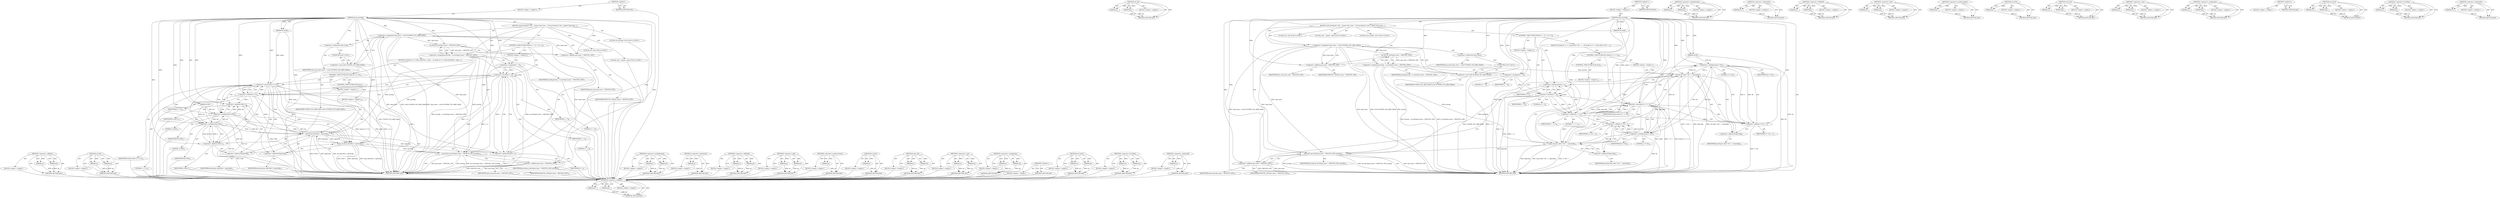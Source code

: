 digraph "&lt;operator&gt;.addressOf" {
vulnerable_107 [label=<(METHOD,&lt;operator&gt;.addition)>];
vulnerable_108 [label=<(PARAM,p1)>];
vulnerable_109 [label=<(PARAM,p2)>];
vulnerable_110 [label=<(BLOCK,&lt;empty&gt;,&lt;empty&gt;)>];
vulnerable_111 [label=<(METHOD_RETURN,ANY)>];
vulnerable_131 [label=<(METHOD,set_bit)>];
vulnerable_132 [label=<(PARAM,p1)>];
vulnerable_133 [label=<(PARAM,p2)>];
vulnerable_134 [label=<(BLOCK,&lt;empty&gt;,&lt;empty&gt;)>];
vulnerable_135 [label=<(METHOD_RETURN,ANY)>];
vulnerable_6 [label=<(METHOD,&lt;global&gt;)<SUB>1</SUB>>];
vulnerable_7 [label=<(BLOCK,&lt;empty&gt;,&lt;empty&gt;)<SUB>1</SUB>>];
vulnerable_8 [label=<(METHOD,qrio_prstcfg)<SUB>1</SUB>>];
vulnerable_9 [label=<(PARAM,u8 bit)<SUB>1</SUB>>];
vulnerable_10 [label=<(PARAM,u8 mode)<SUB>1</SUB>>];
vulnerable_11 [label=<(BLOCK,{
	u32 prstcfg;
	u8 i;
	void __iomem *qrio_base...,{
	u32 prstcfg;
	u8 i;
	void __iomem *qrio_base...)<SUB>2</SUB>>];
vulnerable_12 [label="<(LOCAL,u32 prstcfg: u32)<SUB>3</SUB>>"];
vulnerable_13 [label="<(LOCAL,u8 i: u8)<SUB>4</SUB>>"];
vulnerable_14 [label="<(LOCAL,void __iomem: void)<SUB>5</SUB>>"];
vulnerable_15 [label=<(&lt;operator&gt;.assignment,*qrio_base = (void *)CONFIG_SYS_QRIO_BASE)<SUB>5</SUB>>];
vulnerable_16 [label=<(&lt;operator&gt;.indirection,*qrio_base)<SUB>5</SUB>>];
vulnerable_17 [label=<(IDENTIFIER,qrio_base,*qrio_base = (void *)CONFIG_SYS_QRIO_BASE)<SUB>5</SUB>>];
vulnerable_18 [label=<(&lt;operator&gt;.cast,(void *)CONFIG_SYS_QRIO_BASE)<SUB>5</SUB>>];
vulnerable_19 [label=<(UNKNOWN,void *,void *)<SUB>5</SUB>>];
vulnerable_20 [label=<(IDENTIFIER,CONFIG_SYS_QRIO_BASE,(void *)CONFIG_SYS_QRIO_BASE)<SUB>5</SUB>>];
vulnerable_21 [label=<(&lt;operator&gt;.assignment,prstcfg = in_be32(qrio_base + PRSTCFG_OFF))<SUB>7</SUB>>];
vulnerable_22 [label=<(IDENTIFIER,prstcfg,prstcfg = in_be32(qrio_base + PRSTCFG_OFF))<SUB>7</SUB>>];
vulnerable_23 [label=<(in_be32,in_be32(qrio_base + PRSTCFG_OFF))<SUB>7</SUB>>];
vulnerable_24 [label=<(&lt;operator&gt;.addition,qrio_base + PRSTCFG_OFF)<SUB>7</SUB>>];
vulnerable_25 [label=<(IDENTIFIER,qrio_base,qrio_base + PRSTCFG_OFF)<SUB>7</SUB>>];
vulnerable_26 [label=<(IDENTIFIER,PRSTCFG_OFF,qrio_base + PRSTCFG_OFF)<SUB>7</SUB>>];
vulnerable_27 [label=<(CONTROL_STRUCTURE,FOR,for (i = 0;i &lt; 2;i++))<SUB>9</SUB>>];
vulnerable_28 [label=<(BLOCK,&lt;empty&gt;,&lt;empty&gt;)<SUB>9</SUB>>];
vulnerable_29 [label=<(&lt;operator&gt;.assignment,i = 0)<SUB>9</SUB>>];
vulnerable_30 [label=<(IDENTIFIER,i,i = 0)<SUB>9</SUB>>];
vulnerable_31 [label=<(LITERAL,0,i = 0)<SUB>9</SUB>>];
vulnerable_32 [label=<(&lt;operator&gt;.lessThan,i &lt; 2)<SUB>9</SUB>>];
vulnerable_33 [label=<(IDENTIFIER,i,i &lt; 2)<SUB>9</SUB>>];
vulnerable_34 [label=<(LITERAL,2,i &lt; 2)<SUB>9</SUB>>];
vulnerable_35 [label=<(&lt;operator&gt;.postIncrement,i++)<SUB>9</SUB>>];
vulnerable_36 [label=<(IDENTIFIER,i,i++)<SUB>9</SUB>>];
vulnerable_37 [label=<(BLOCK,{
		if (mode &amp; (1&lt;&lt;i))
			set_bit(2*bit+i, &amp;prs...,{
		if (mode &amp; (1&lt;&lt;i))
			set_bit(2*bit+i, &amp;prs...)<SUB>9</SUB>>];
vulnerable_38 [label=<(CONTROL_STRUCTURE,IF,if (mode &amp; (1&lt;&lt;i)))<SUB>10</SUB>>];
vulnerable_39 [label=<(&lt;operator&gt;.and,mode &amp; (1&lt;&lt;i))<SUB>10</SUB>>];
vulnerable_40 [label=<(IDENTIFIER,mode,mode &amp; (1&lt;&lt;i))<SUB>10</SUB>>];
vulnerable_41 [label=<(&lt;operator&gt;.shiftLeft,1&lt;&lt;i)<SUB>10</SUB>>];
vulnerable_42 [label=<(LITERAL,1,1&lt;&lt;i)<SUB>10</SUB>>];
vulnerable_43 [label=<(IDENTIFIER,i,1&lt;&lt;i)<SUB>10</SUB>>];
vulnerable_44 [label=<(BLOCK,&lt;empty&gt;,&lt;empty&gt;)<SUB>11</SUB>>];
vulnerable_45 [label=<(set_bit,set_bit(2*bit+i, &amp;prstcfg))<SUB>11</SUB>>];
vulnerable_46 [label=<(&lt;operator&gt;.addition,2*bit+i)<SUB>11</SUB>>];
vulnerable_47 [label=<(&lt;operator&gt;.multiplication,2*bit)<SUB>11</SUB>>];
vulnerable_48 [label=<(LITERAL,2,2*bit)<SUB>11</SUB>>];
vulnerable_49 [label=<(IDENTIFIER,bit,2*bit)<SUB>11</SUB>>];
vulnerable_50 [label=<(IDENTIFIER,i,2*bit+i)<SUB>11</SUB>>];
vulnerable_51 [label=<(&lt;operator&gt;.addressOf,&amp;prstcfg)<SUB>11</SUB>>];
vulnerable_52 [label=<(IDENTIFIER,prstcfg,set_bit(2*bit+i, &amp;prstcfg))<SUB>11</SUB>>];
vulnerable_53 [label=<(CONTROL_STRUCTURE,ELSE,else)<SUB>13</SUB>>];
vulnerable_54 [label=<(BLOCK,&lt;empty&gt;,&lt;empty&gt;)<SUB>13</SUB>>];
vulnerable_55 [label=<(clear_bit,clear_bit(2*bit+i, &amp;prstcfg))<SUB>13</SUB>>];
vulnerable_56 [label=<(&lt;operator&gt;.addition,2*bit+i)<SUB>13</SUB>>];
vulnerable_57 [label=<(&lt;operator&gt;.multiplication,2*bit)<SUB>13</SUB>>];
vulnerable_58 [label=<(LITERAL,2,2*bit)<SUB>13</SUB>>];
vulnerable_59 [label=<(IDENTIFIER,bit,2*bit)<SUB>13</SUB>>];
vulnerable_60 [label=<(IDENTIFIER,i,2*bit+i)<SUB>13</SUB>>];
vulnerable_61 [label=<(&lt;operator&gt;.addressOf,&amp;prstcfg)<SUB>13</SUB>>];
vulnerable_62 [label=<(IDENTIFIER,prstcfg,clear_bit(2*bit+i, &amp;prstcfg))<SUB>13</SUB>>];
vulnerable_63 [label=<(out_be32,out_be32(qrio_base + PRSTCFG_OFF, prstcfg))<SUB>16</SUB>>];
vulnerable_64 [label=<(&lt;operator&gt;.addition,qrio_base + PRSTCFG_OFF)<SUB>16</SUB>>];
vulnerable_65 [label=<(IDENTIFIER,qrio_base,qrio_base + PRSTCFG_OFF)<SUB>16</SUB>>];
vulnerable_66 [label=<(IDENTIFIER,PRSTCFG_OFF,qrio_base + PRSTCFG_OFF)<SUB>16</SUB>>];
vulnerable_67 [label=<(IDENTIFIER,prstcfg,out_be32(qrio_base + PRSTCFG_OFF, prstcfg))<SUB>16</SUB>>];
vulnerable_68 [label=<(METHOD_RETURN,void)<SUB>1</SUB>>];
vulnerable_70 [label=<(METHOD_RETURN,ANY)<SUB>1</SUB>>];
vulnerable_136 [label=<(METHOD,&lt;operator&gt;.multiplication)>];
vulnerable_137 [label=<(PARAM,p1)>];
vulnerable_138 [label=<(PARAM,p2)>];
vulnerable_139 [label=<(BLOCK,&lt;empty&gt;,&lt;empty&gt;)>];
vulnerable_140 [label=<(METHOD_RETURN,ANY)>];
vulnerable_94 [label=<(METHOD,&lt;operator&gt;.indirection)>];
vulnerable_95 [label=<(PARAM,p1)>];
vulnerable_96 [label=<(BLOCK,&lt;empty&gt;,&lt;empty&gt;)>];
vulnerable_97 [label=<(METHOD_RETURN,ANY)>];
vulnerable_126 [label=<(METHOD,&lt;operator&gt;.shiftLeft)>];
vulnerable_127 [label=<(PARAM,p1)>];
vulnerable_128 [label=<(PARAM,p2)>];
vulnerable_129 [label=<(BLOCK,&lt;empty&gt;,&lt;empty&gt;)>];
vulnerable_130 [label=<(METHOD_RETURN,ANY)>];
vulnerable_121 [label=<(METHOD,&lt;operator&gt;.and)>];
vulnerable_122 [label=<(PARAM,p1)>];
vulnerable_123 [label=<(PARAM,p2)>];
vulnerable_124 [label=<(BLOCK,&lt;empty&gt;,&lt;empty&gt;)>];
vulnerable_125 [label=<(METHOD_RETURN,ANY)>];
vulnerable_117 [label=<(METHOD,&lt;operator&gt;.postIncrement)>];
vulnerable_118 [label=<(PARAM,p1)>];
vulnerable_119 [label=<(BLOCK,&lt;empty&gt;,&lt;empty&gt;)>];
vulnerable_120 [label=<(METHOD_RETURN,ANY)>];
vulnerable_103 [label=<(METHOD,in_be32)>];
vulnerable_104 [label=<(PARAM,p1)>];
vulnerable_105 [label=<(BLOCK,&lt;empty&gt;,&lt;empty&gt;)>];
vulnerable_106 [label=<(METHOD_RETURN,ANY)>];
vulnerable_145 [label=<(METHOD,clear_bit)>];
vulnerable_146 [label=<(PARAM,p1)>];
vulnerable_147 [label=<(PARAM,p2)>];
vulnerable_148 [label=<(BLOCK,&lt;empty&gt;,&lt;empty&gt;)>];
vulnerable_149 [label=<(METHOD_RETURN,ANY)>];
vulnerable_98 [label=<(METHOD,&lt;operator&gt;.cast)>];
vulnerable_99 [label=<(PARAM,p1)>];
vulnerable_100 [label=<(PARAM,p2)>];
vulnerable_101 [label=<(BLOCK,&lt;empty&gt;,&lt;empty&gt;)>];
vulnerable_102 [label=<(METHOD_RETURN,ANY)>];
vulnerable_89 [label=<(METHOD,&lt;operator&gt;.assignment)>];
vulnerable_90 [label=<(PARAM,p1)>];
vulnerable_91 [label=<(PARAM,p2)>];
vulnerable_92 [label=<(BLOCK,&lt;empty&gt;,&lt;empty&gt;)>];
vulnerable_93 [label=<(METHOD_RETURN,ANY)>];
vulnerable_83 [label=<(METHOD,&lt;global&gt;)<SUB>1</SUB>>];
vulnerable_84 [label=<(BLOCK,&lt;empty&gt;,&lt;empty&gt;)>];
vulnerable_85 [label=<(METHOD_RETURN,ANY)>];
vulnerable_150 [label=<(METHOD,out_be32)>];
vulnerable_151 [label=<(PARAM,p1)>];
vulnerable_152 [label=<(PARAM,p2)>];
vulnerable_153 [label=<(BLOCK,&lt;empty&gt;,&lt;empty&gt;)>];
vulnerable_154 [label=<(METHOD_RETURN,ANY)>];
vulnerable_112 [label=<(METHOD,&lt;operator&gt;.lessThan)>];
vulnerable_113 [label=<(PARAM,p1)>];
vulnerable_114 [label=<(PARAM,p2)>];
vulnerable_115 [label=<(BLOCK,&lt;empty&gt;,&lt;empty&gt;)>];
vulnerable_116 [label=<(METHOD_RETURN,ANY)>];
vulnerable_141 [label=<(METHOD,&lt;operator&gt;.addressOf)>];
vulnerable_142 [label=<(PARAM,p1)>];
vulnerable_143 [label=<(BLOCK,&lt;empty&gt;,&lt;empty&gt;)>];
vulnerable_144 [label=<(METHOD_RETURN,ANY)>];
fixed_107 [label=<(METHOD,&lt;operator&gt;.addition)>];
fixed_108 [label=<(PARAM,p1)>];
fixed_109 [label=<(PARAM,p2)>];
fixed_110 [label=<(BLOCK,&lt;empty&gt;,&lt;empty&gt;)>];
fixed_111 [label=<(METHOD_RETURN,ANY)>];
fixed_131 [label=<(METHOD,set_bit)>];
fixed_132 [label=<(PARAM,p1)>];
fixed_133 [label=<(PARAM,p2)>];
fixed_134 [label=<(BLOCK,&lt;empty&gt;,&lt;empty&gt;)>];
fixed_135 [label=<(METHOD_RETURN,ANY)>];
fixed_6 [label=<(METHOD,&lt;global&gt;)<SUB>1</SUB>>];
fixed_7 [label=<(BLOCK,&lt;empty&gt;,&lt;empty&gt;)<SUB>1</SUB>>];
fixed_8 [label=<(METHOD,qrio_prstcfg)<SUB>1</SUB>>];
fixed_9 [label=<(PARAM,u8 bit)<SUB>1</SUB>>];
fixed_10 [label=<(PARAM,u8 mode)<SUB>1</SUB>>];
fixed_11 [label=<(BLOCK,{
	u32 prstcfg;
	u8 i;
	void __iomem *qrio_base...,{
	u32 prstcfg;
	u8 i;
	void __iomem *qrio_base...)<SUB>2</SUB>>];
fixed_12 [label="<(LOCAL,u32 prstcfg: u32)<SUB>3</SUB>>"];
fixed_13 [label="<(LOCAL,u8 i: u8)<SUB>4</SUB>>"];
fixed_14 [label="<(LOCAL,void __iomem: void)<SUB>5</SUB>>"];
fixed_15 [label=<(&lt;operator&gt;.assignment,*qrio_base = (void *)CONFIG_SYS_QRIO_BASE)<SUB>5</SUB>>];
fixed_16 [label=<(&lt;operator&gt;.indirection,*qrio_base)<SUB>5</SUB>>];
fixed_17 [label=<(IDENTIFIER,qrio_base,*qrio_base = (void *)CONFIG_SYS_QRIO_BASE)<SUB>5</SUB>>];
fixed_18 [label=<(&lt;operator&gt;.cast,(void *)CONFIG_SYS_QRIO_BASE)<SUB>5</SUB>>];
fixed_19 [label=<(UNKNOWN,void *,void *)<SUB>5</SUB>>];
fixed_20 [label=<(IDENTIFIER,CONFIG_SYS_QRIO_BASE,(void *)CONFIG_SYS_QRIO_BASE)<SUB>5</SUB>>];
fixed_21 [label=<(&lt;operator&gt;.assignment,prstcfg = in_be32(qrio_base + PRSTCFG_OFF))<SUB>7</SUB>>];
fixed_22 [label=<(IDENTIFIER,prstcfg,prstcfg = in_be32(qrio_base + PRSTCFG_OFF))<SUB>7</SUB>>];
fixed_23 [label=<(in_be32,in_be32(qrio_base + PRSTCFG_OFF))<SUB>7</SUB>>];
fixed_24 [label=<(&lt;operator&gt;.addition,qrio_base + PRSTCFG_OFF)<SUB>7</SUB>>];
fixed_25 [label=<(IDENTIFIER,qrio_base,qrio_base + PRSTCFG_OFF)<SUB>7</SUB>>];
fixed_26 [label=<(IDENTIFIER,PRSTCFG_OFF,qrio_base + PRSTCFG_OFF)<SUB>7</SUB>>];
fixed_27 [label=<(CONTROL_STRUCTURE,FOR,for (i = 0;i &lt; 2;i++))<SUB>9</SUB>>];
fixed_28 [label=<(BLOCK,&lt;empty&gt;,&lt;empty&gt;)<SUB>9</SUB>>];
fixed_29 [label=<(&lt;operator&gt;.assignment,i = 0)<SUB>9</SUB>>];
fixed_30 [label=<(IDENTIFIER,i,i = 0)<SUB>9</SUB>>];
fixed_31 [label=<(LITERAL,0,i = 0)<SUB>9</SUB>>];
fixed_32 [label=<(&lt;operator&gt;.lessThan,i &lt; 2)<SUB>9</SUB>>];
fixed_33 [label=<(IDENTIFIER,i,i &lt; 2)<SUB>9</SUB>>];
fixed_34 [label=<(LITERAL,2,i &lt; 2)<SUB>9</SUB>>];
fixed_35 [label=<(&lt;operator&gt;.postIncrement,i++)<SUB>9</SUB>>];
fixed_36 [label=<(IDENTIFIER,i,i++)<SUB>9</SUB>>];
fixed_37 [label=<(BLOCK,{
		if (mode &amp; (1 &lt;&lt; i))
			set_bit(2 * bit + i...,{
		if (mode &amp; (1 &lt;&lt; i))
			set_bit(2 * bit + i...)<SUB>9</SUB>>];
fixed_38 [label=<(CONTROL_STRUCTURE,IF,if (mode &amp; (1 &lt;&lt; i)))<SUB>10</SUB>>];
fixed_39 [label=<(&lt;operator&gt;.and,mode &amp; (1 &lt;&lt; i))<SUB>10</SUB>>];
fixed_40 [label=<(IDENTIFIER,mode,mode &amp; (1 &lt;&lt; i))<SUB>10</SUB>>];
fixed_41 [label=<(&lt;operator&gt;.shiftLeft,1 &lt;&lt; i)<SUB>10</SUB>>];
fixed_42 [label=<(LITERAL,1,1 &lt;&lt; i)<SUB>10</SUB>>];
fixed_43 [label=<(IDENTIFIER,i,1 &lt;&lt; i)<SUB>10</SUB>>];
fixed_44 [label=<(BLOCK,&lt;empty&gt;,&lt;empty&gt;)<SUB>11</SUB>>];
fixed_45 [label=<(set_bit,set_bit(2 * bit + i, &amp;prstcfg))<SUB>11</SUB>>];
fixed_46 [label=<(&lt;operator&gt;.addition,2 * bit + i)<SUB>11</SUB>>];
fixed_47 [label=<(&lt;operator&gt;.multiplication,2 * bit)<SUB>11</SUB>>];
fixed_48 [label=<(LITERAL,2,2 * bit)<SUB>11</SUB>>];
fixed_49 [label=<(IDENTIFIER,bit,2 * bit)<SUB>11</SUB>>];
fixed_50 [label=<(IDENTIFIER,i,2 * bit + i)<SUB>11</SUB>>];
fixed_51 [label=<(&lt;operator&gt;.addressOf,&amp;prstcfg)<SUB>11</SUB>>];
fixed_52 [label=<(IDENTIFIER,prstcfg,set_bit(2 * bit + i, &amp;prstcfg))<SUB>11</SUB>>];
fixed_53 [label=<(CONTROL_STRUCTURE,ELSE,else)<SUB>13</SUB>>];
fixed_54 [label=<(BLOCK,&lt;empty&gt;,&lt;empty&gt;)<SUB>13</SUB>>];
fixed_55 [label=<(clear_bit,clear_bit(2 * bit + i, &amp;prstcfg))<SUB>13</SUB>>];
fixed_56 [label=<(&lt;operator&gt;.addition,2 * bit + i)<SUB>13</SUB>>];
fixed_57 [label=<(&lt;operator&gt;.multiplication,2 * bit)<SUB>13</SUB>>];
fixed_58 [label=<(LITERAL,2,2 * bit)<SUB>13</SUB>>];
fixed_59 [label=<(IDENTIFIER,bit,2 * bit)<SUB>13</SUB>>];
fixed_60 [label=<(IDENTIFIER,i,2 * bit + i)<SUB>13</SUB>>];
fixed_61 [label=<(&lt;operator&gt;.addressOf,&amp;prstcfg)<SUB>13</SUB>>];
fixed_62 [label=<(IDENTIFIER,prstcfg,clear_bit(2 * bit + i, &amp;prstcfg))<SUB>13</SUB>>];
fixed_63 [label=<(out_be32,out_be32(qrio_base + PRSTCFG_OFF, prstcfg))<SUB>16</SUB>>];
fixed_64 [label=<(&lt;operator&gt;.addition,qrio_base + PRSTCFG_OFF)<SUB>16</SUB>>];
fixed_65 [label=<(IDENTIFIER,qrio_base,qrio_base + PRSTCFG_OFF)<SUB>16</SUB>>];
fixed_66 [label=<(IDENTIFIER,PRSTCFG_OFF,qrio_base + PRSTCFG_OFF)<SUB>16</SUB>>];
fixed_67 [label=<(IDENTIFIER,prstcfg,out_be32(qrio_base + PRSTCFG_OFF, prstcfg))<SUB>16</SUB>>];
fixed_68 [label=<(METHOD_RETURN,void)<SUB>1</SUB>>];
fixed_70 [label=<(METHOD_RETURN,ANY)<SUB>1</SUB>>];
fixed_136 [label=<(METHOD,&lt;operator&gt;.multiplication)>];
fixed_137 [label=<(PARAM,p1)>];
fixed_138 [label=<(PARAM,p2)>];
fixed_139 [label=<(BLOCK,&lt;empty&gt;,&lt;empty&gt;)>];
fixed_140 [label=<(METHOD_RETURN,ANY)>];
fixed_94 [label=<(METHOD,&lt;operator&gt;.indirection)>];
fixed_95 [label=<(PARAM,p1)>];
fixed_96 [label=<(BLOCK,&lt;empty&gt;,&lt;empty&gt;)>];
fixed_97 [label=<(METHOD_RETURN,ANY)>];
fixed_126 [label=<(METHOD,&lt;operator&gt;.shiftLeft)>];
fixed_127 [label=<(PARAM,p1)>];
fixed_128 [label=<(PARAM,p2)>];
fixed_129 [label=<(BLOCK,&lt;empty&gt;,&lt;empty&gt;)>];
fixed_130 [label=<(METHOD_RETURN,ANY)>];
fixed_121 [label=<(METHOD,&lt;operator&gt;.and)>];
fixed_122 [label=<(PARAM,p1)>];
fixed_123 [label=<(PARAM,p2)>];
fixed_124 [label=<(BLOCK,&lt;empty&gt;,&lt;empty&gt;)>];
fixed_125 [label=<(METHOD_RETURN,ANY)>];
fixed_117 [label=<(METHOD,&lt;operator&gt;.postIncrement)>];
fixed_118 [label=<(PARAM,p1)>];
fixed_119 [label=<(BLOCK,&lt;empty&gt;,&lt;empty&gt;)>];
fixed_120 [label=<(METHOD_RETURN,ANY)>];
fixed_103 [label=<(METHOD,in_be32)>];
fixed_104 [label=<(PARAM,p1)>];
fixed_105 [label=<(BLOCK,&lt;empty&gt;,&lt;empty&gt;)>];
fixed_106 [label=<(METHOD_RETURN,ANY)>];
fixed_145 [label=<(METHOD,clear_bit)>];
fixed_146 [label=<(PARAM,p1)>];
fixed_147 [label=<(PARAM,p2)>];
fixed_148 [label=<(BLOCK,&lt;empty&gt;,&lt;empty&gt;)>];
fixed_149 [label=<(METHOD_RETURN,ANY)>];
fixed_98 [label=<(METHOD,&lt;operator&gt;.cast)>];
fixed_99 [label=<(PARAM,p1)>];
fixed_100 [label=<(PARAM,p2)>];
fixed_101 [label=<(BLOCK,&lt;empty&gt;,&lt;empty&gt;)>];
fixed_102 [label=<(METHOD_RETURN,ANY)>];
fixed_89 [label=<(METHOD,&lt;operator&gt;.assignment)>];
fixed_90 [label=<(PARAM,p1)>];
fixed_91 [label=<(PARAM,p2)>];
fixed_92 [label=<(BLOCK,&lt;empty&gt;,&lt;empty&gt;)>];
fixed_93 [label=<(METHOD_RETURN,ANY)>];
fixed_83 [label=<(METHOD,&lt;global&gt;)<SUB>1</SUB>>];
fixed_84 [label=<(BLOCK,&lt;empty&gt;,&lt;empty&gt;)>];
fixed_85 [label=<(METHOD_RETURN,ANY)>];
fixed_150 [label=<(METHOD,out_be32)>];
fixed_151 [label=<(PARAM,p1)>];
fixed_152 [label=<(PARAM,p2)>];
fixed_153 [label=<(BLOCK,&lt;empty&gt;,&lt;empty&gt;)>];
fixed_154 [label=<(METHOD_RETURN,ANY)>];
fixed_112 [label=<(METHOD,&lt;operator&gt;.lessThan)>];
fixed_113 [label=<(PARAM,p1)>];
fixed_114 [label=<(PARAM,p2)>];
fixed_115 [label=<(BLOCK,&lt;empty&gt;,&lt;empty&gt;)>];
fixed_116 [label=<(METHOD_RETURN,ANY)>];
fixed_141 [label=<(METHOD,&lt;operator&gt;.addressOf)>];
fixed_142 [label=<(PARAM,p1)>];
fixed_143 [label=<(BLOCK,&lt;empty&gt;,&lt;empty&gt;)>];
fixed_144 [label=<(METHOD_RETURN,ANY)>];
vulnerable_107 -> vulnerable_108  [key=0, label="AST: "];
vulnerable_107 -> vulnerable_108  [key=1, label="DDG: "];
vulnerable_107 -> vulnerable_110  [key=0, label="AST: "];
vulnerable_107 -> vulnerable_109  [key=0, label="AST: "];
vulnerable_107 -> vulnerable_109  [key=1, label="DDG: "];
vulnerable_107 -> vulnerable_111  [key=0, label="AST: "];
vulnerable_107 -> vulnerable_111  [key=1, label="CFG: "];
vulnerable_108 -> vulnerable_111  [key=0, label="DDG: p1"];
vulnerable_109 -> vulnerable_111  [key=0, label="DDG: p2"];
vulnerable_110 -> fixed_107  [key=0];
vulnerable_111 -> fixed_107  [key=0];
vulnerable_131 -> vulnerable_132  [key=0, label="AST: "];
vulnerable_131 -> vulnerable_132  [key=1, label="DDG: "];
vulnerable_131 -> vulnerable_134  [key=0, label="AST: "];
vulnerable_131 -> vulnerable_133  [key=0, label="AST: "];
vulnerable_131 -> vulnerable_133  [key=1, label="DDG: "];
vulnerable_131 -> vulnerable_135  [key=0, label="AST: "];
vulnerable_131 -> vulnerable_135  [key=1, label="CFG: "];
vulnerable_132 -> vulnerable_135  [key=0, label="DDG: p1"];
vulnerable_133 -> vulnerable_135  [key=0, label="DDG: p2"];
vulnerable_134 -> fixed_107  [key=0];
vulnerable_135 -> fixed_107  [key=0];
vulnerable_6 -> vulnerable_7  [key=0, label="AST: "];
vulnerable_6 -> vulnerable_70  [key=0, label="AST: "];
vulnerable_6 -> vulnerable_70  [key=1, label="CFG: "];
vulnerable_7 -> vulnerable_8  [key=0, label="AST: "];
vulnerable_8 -> vulnerable_9  [key=0, label="AST: "];
vulnerable_8 -> vulnerable_9  [key=1, label="DDG: "];
vulnerable_8 -> vulnerable_10  [key=0, label="AST: "];
vulnerable_8 -> vulnerable_10  [key=1, label="DDG: "];
vulnerable_8 -> vulnerable_11  [key=0, label="AST: "];
vulnerable_8 -> vulnerable_68  [key=0, label="AST: "];
vulnerable_8 -> vulnerable_16  [key=0, label="CFG: "];
vulnerable_8 -> vulnerable_15  [key=0, label="DDG: "];
vulnerable_8 -> vulnerable_63  [key=0, label="DDG: "];
vulnerable_8 -> vulnerable_18  [key=0, label="DDG: "];
vulnerable_8 -> vulnerable_23  [key=0, label="DDG: "];
vulnerable_8 -> vulnerable_29  [key=0, label="DDG: "];
vulnerable_8 -> vulnerable_32  [key=0, label="DDG: "];
vulnerable_8 -> vulnerable_35  [key=0, label="DDG: "];
vulnerable_8 -> vulnerable_64  [key=0, label="DDG: "];
vulnerable_8 -> vulnerable_24  [key=0, label="DDG: "];
vulnerable_8 -> vulnerable_39  [key=0, label="DDG: "];
vulnerable_8 -> vulnerable_41  [key=0, label="DDG: "];
vulnerable_8 -> vulnerable_45  [key=0, label="DDG: "];
vulnerable_8 -> vulnerable_46  [key=0, label="DDG: "];
vulnerable_8 -> vulnerable_55  [key=0, label="DDG: "];
vulnerable_8 -> vulnerable_47  [key=0, label="DDG: "];
vulnerable_8 -> vulnerable_56  [key=0, label="DDG: "];
vulnerable_8 -> vulnerable_57  [key=0, label="DDG: "];
vulnerable_9 -> vulnerable_68  [key=0, label="DDG: bit"];
vulnerable_9 -> vulnerable_47  [key=0, label="DDG: bit"];
vulnerable_9 -> vulnerable_57  [key=0, label="DDG: bit"];
vulnerable_10 -> vulnerable_68  [key=0, label="DDG: mode"];
vulnerable_10 -> vulnerable_39  [key=0, label="DDG: mode"];
vulnerable_11 -> vulnerable_12  [key=0, label="AST: "];
vulnerable_11 -> vulnerable_13  [key=0, label="AST: "];
vulnerable_11 -> vulnerable_14  [key=0, label="AST: "];
vulnerable_11 -> vulnerable_15  [key=0, label="AST: "];
vulnerable_11 -> vulnerable_21  [key=0, label="AST: "];
vulnerable_11 -> vulnerable_27  [key=0, label="AST: "];
vulnerable_11 -> vulnerable_63  [key=0, label="AST: "];
vulnerable_12 -> fixed_107  [key=0];
vulnerable_13 -> fixed_107  [key=0];
vulnerable_14 -> fixed_107  [key=0];
vulnerable_15 -> vulnerable_16  [key=0, label="AST: "];
vulnerable_15 -> vulnerable_18  [key=0, label="AST: "];
vulnerable_15 -> vulnerable_24  [key=0, label="CFG: "];
vulnerable_15 -> vulnerable_24  [key=1, label="DDG: *qrio_base"];
vulnerable_15 -> vulnerable_68  [key=0, label="DDG: *qrio_base"];
vulnerable_15 -> vulnerable_68  [key=1, label="DDG: (void *)CONFIG_SYS_QRIO_BASE"];
vulnerable_15 -> vulnerable_68  [key=2, label="DDG: *qrio_base = (void *)CONFIG_SYS_QRIO_BASE"];
vulnerable_15 -> vulnerable_63  [key=0, label="DDG: *qrio_base"];
vulnerable_15 -> vulnerable_23  [key=0, label="DDG: *qrio_base"];
vulnerable_15 -> vulnerable_64  [key=0, label="DDG: *qrio_base"];
vulnerable_16 -> vulnerable_17  [key=0, label="AST: "];
vulnerable_16 -> vulnerable_19  [key=0, label="CFG: "];
vulnerable_17 -> fixed_107  [key=0];
vulnerable_18 -> vulnerable_19  [key=0, label="AST: "];
vulnerable_18 -> vulnerable_20  [key=0, label="AST: "];
vulnerable_18 -> vulnerable_15  [key=0, label="CFG: "];
vulnerable_18 -> vulnerable_68  [key=0, label="DDG: CONFIG_SYS_QRIO_BASE"];
vulnerable_19 -> vulnerable_18  [key=0, label="CFG: "];
vulnerable_20 -> fixed_107  [key=0];
vulnerable_21 -> vulnerable_22  [key=0, label="AST: "];
vulnerable_21 -> vulnerable_23  [key=0, label="AST: "];
vulnerable_21 -> vulnerable_29  [key=0, label="CFG: "];
vulnerable_21 -> vulnerable_68  [key=0, label="DDG: in_be32(qrio_base + PRSTCFG_OFF)"];
vulnerable_21 -> vulnerable_68  [key=1, label="DDG: prstcfg = in_be32(qrio_base + PRSTCFG_OFF)"];
vulnerable_21 -> vulnerable_63  [key=0, label="DDG: prstcfg"];
vulnerable_21 -> vulnerable_45  [key=0, label="DDG: prstcfg"];
vulnerable_21 -> vulnerable_55  [key=0, label="DDG: prstcfg"];
vulnerable_22 -> fixed_107  [key=0];
vulnerable_23 -> vulnerable_24  [key=0, label="AST: "];
vulnerable_23 -> vulnerable_21  [key=0, label="CFG: "];
vulnerable_23 -> vulnerable_21  [key=1, label="DDG: qrio_base + PRSTCFG_OFF"];
vulnerable_24 -> vulnerable_25  [key=0, label="AST: "];
vulnerable_24 -> vulnerable_26  [key=0, label="AST: "];
vulnerable_24 -> vulnerable_23  [key=0, label="CFG: "];
vulnerable_25 -> fixed_107  [key=0];
vulnerable_26 -> fixed_107  [key=0];
vulnerable_27 -> vulnerable_28  [key=0, label="AST: "];
vulnerable_27 -> vulnerable_32  [key=0, label="AST: "];
vulnerable_27 -> vulnerable_35  [key=0, label="AST: "];
vulnerable_27 -> vulnerable_37  [key=0, label="AST: "];
vulnerable_28 -> vulnerable_29  [key=0, label="AST: "];
vulnerable_29 -> vulnerable_30  [key=0, label="AST: "];
vulnerable_29 -> vulnerable_31  [key=0, label="AST: "];
vulnerable_29 -> vulnerable_32  [key=0, label="CFG: "];
vulnerable_29 -> vulnerable_32  [key=1, label="DDG: i"];
vulnerable_29 -> vulnerable_68  [key=0, label="DDG: i = 0"];
vulnerable_30 -> fixed_107  [key=0];
vulnerable_31 -> fixed_107  [key=0];
vulnerable_32 -> vulnerable_33  [key=0, label="AST: "];
vulnerable_32 -> vulnerable_34  [key=0, label="AST: "];
vulnerable_32 -> vulnerable_41  [key=0, label="CFG: "];
vulnerable_32 -> vulnerable_41  [key=1, label="DDG: i"];
vulnerable_32 -> vulnerable_41  [key=2, label="CDG: "];
vulnerable_32 -> vulnerable_64  [key=0, label="CFG: "];
vulnerable_32 -> vulnerable_68  [key=0, label="DDG: i"];
vulnerable_32 -> vulnerable_68  [key=1, label="DDG: i &lt; 2"];
vulnerable_32 -> vulnerable_32  [key=0, label="CDG: "];
vulnerable_32 -> vulnerable_35  [key=0, label="CDG: "];
vulnerable_32 -> vulnerable_39  [key=0, label="CDG: "];
vulnerable_33 -> fixed_107  [key=0];
vulnerable_34 -> fixed_107  [key=0];
vulnerable_35 -> vulnerable_36  [key=0, label="AST: "];
vulnerable_35 -> vulnerable_32  [key=0, label="CFG: "];
vulnerable_35 -> vulnerable_32  [key=1, label="DDG: i"];
vulnerable_35 -> vulnerable_68  [key=0, label="DDG: i++"];
vulnerable_36 -> fixed_107  [key=0];
vulnerable_37 -> vulnerable_38  [key=0, label="AST: "];
vulnerable_38 -> vulnerable_39  [key=0, label="AST: "];
vulnerable_38 -> vulnerable_44  [key=0, label="AST: "];
vulnerable_38 -> vulnerable_53  [key=0, label="AST: "];
vulnerable_39 -> vulnerable_40  [key=0, label="AST: "];
vulnerable_39 -> vulnerable_41  [key=0, label="AST: "];
vulnerable_39 -> vulnerable_47  [key=0, label="CFG: "];
vulnerable_39 -> vulnerable_47  [key=1, label="CDG: "];
vulnerable_39 -> vulnerable_57  [key=0, label="CFG: "];
vulnerable_39 -> vulnerable_57  [key=1, label="CDG: "];
vulnerable_39 -> vulnerable_68  [key=0, label="DDG: mode"];
vulnerable_39 -> vulnerable_68  [key=1, label="DDG: 1&lt;&lt;i"];
vulnerable_39 -> vulnerable_68  [key=2, label="DDG: mode &amp; (1&lt;&lt;i)"];
vulnerable_39 -> vulnerable_61  [key=0, label="CDG: "];
vulnerable_39 -> vulnerable_51  [key=0, label="CDG: "];
vulnerable_39 -> vulnerable_46  [key=0, label="CDG: "];
vulnerable_39 -> vulnerable_56  [key=0, label="CDG: "];
vulnerable_39 -> vulnerable_45  [key=0, label="CDG: "];
vulnerable_39 -> vulnerable_55  [key=0, label="CDG: "];
vulnerable_40 -> fixed_107  [key=0];
vulnerable_41 -> vulnerable_42  [key=0, label="AST: "];
vulnerable_41 -> vulnerable_43  [key=0, label="AST: "];
vulnerable_41 -> vulnerable_39  [key=0, label="CFG: "];
vulnerable_41 -> vulnerable_39  [key=1, label="DDG: 1"];
vulnerable_41 -> vulnerable_39  [key=2, label="DDG: i"];
vulnerable_41 -> vulnerable_35  [key=0, label="DDG: i"];
vulnerable_41 -> vulnerable_45  [key=0, label="DDG: i"];
vulnerable_41 -> vulnerable_46  [key=0, label="DDG: i"];
vulnerable_41 -> vulnerable_55  [key=0, label="DDG: i"];
vulnerable_41 -> vulnerable_56  [key=0, label="DDG: i"];
vulnerable_42 -> fixed_107  [key=0];
vulnerable_43 -> fixed_107  [key=0];
vulnerable_44 -> vulnerable_45  [key=0, label="AST: "];
vulnerable_45 -> vulnerable_46  [key=0, label="AST: "];
vulnerable_45 -> vulnerable_51  [key=0, label="AST: "];
vulnerable_45 -> vulnerable_35  [key=0, label="CFG: "];
vulnerable_45 -> vulnerable_68  [key=0, label="DDG: 2*bit+i"];
vulnerable_45 -> vulnerable_68  [key=1, label="DDG: &amp;prstcfg"];
vulnerable_45 -> vulnerable_68  [key=2, label="DDG: set_bit(2*bit+i, &amp;prstcfg)"];
vulnerable_45 -> vulnerable_63  [key=0, label="DDG: &amp;prstcfg"];
vulnerable_45 -> vulnerable_55  [key=0, label="DDG: &amp;prstcfg"];
vulnerable_46 -> vulnerable_47  [key=0, label="AST: "];
vulnerable_46 -> vulnerable_50  [key=0, label="AST: "];
vulnerable_46 -> vulnerable_51  [key=0, label="CFG: "];
vulnerable_46 -> vulnerable_68  [key=0, label="DDG: 2*bit"];
vulnerable_47 -> vulnerable_48  [key=0, label="AST: "];
vulnerable_47 -> vulnerable_49  [key=0, label="AST: "];
vulnerable_47 -> vulnerable_46  [key=0, label="CFG: "];
vulnerable_47 -> vulnerable_46  [key=1, label="DDG: 2"];
vulnerable_47 -> vulnerable_46  [key=2, label="DDG: bit"];
vulnerable_47 -> vulnerable_68  [key=0, label="DDG: bit"];
vulnerable_47 -> vulnerable_45  [key=0, label="DDG: 2"];
vulnerable_47 -> vulnerable_45  [key=1, label="DDG: bit"];
vulnerable_47 -> vulnerable_57  [key=0, label="DDG: bit"];
vulnerable_48 -> fixed_107  [key=0];
vulnerable_49 -> fixed_107  [key=0];
vulnerable_50 -> fixed_107  [key=0];
vulnerable_51 -> vulnerable_52  [key=0, label="AST: "];
vulnerable_51 -> vulnerable_45  [key=0, label="CFG: "];
vulnerable_52 -> fixed_107  [key=0];
vulnerable_53 -> vulnerable_54  [key=0, label="AST: "];
vulnerable_54 -> vulnerable_55  [key=0, label="AST: "];
vulnerable_55 -> vulnerable_56  [key=0, label="AST: "];
vulnerable_55 -> vulnerable_61  [key=0, label="AST: "];
vulnerable_55 -> vulnerable_35  [key=0, label="CFG: "];
vulnerable_55 -> vulnerable_68  [key=0, label="DDG: 2*bit+i"];
vulnerable_55 -> vulnerable_68  [key=1, label="DDG: &amp;prstcfg"];
vulnerable_55 -> vulnerable_68  [key=2, label="DDG: clear_bit(2*bit+i, &amp;prstcfg)"];
vulnerable_55 -> vulnerable_63  [key=0, label="DDG: &amp;prstcfg"];
vulnerable_55 -> vulnerable_45  [key=0, label="DDG: &amp;prstcfg"];
vulnerable_56 -> vulnerable_57  [key=0, label="AST: "];
vulnerable_56 -> vulnerable_60  [key=0, label="AST: "];
vulnerable_56 -> vulnerable_61  [key=0, label="CFG: "];
vulnerable_56 -> vulnerable_68  [key=0, label="DDG: 2*bit"];
vulnerable_57 -> vulnerable_58  [key=0, label="AST: "];
vulnerable_57 -> vulnerable_59  [key=0, label="AST: "];
vulnerable_57 -> vulnerable_56  [key=0, label="CFG: "];
vulnerable_57 -> vulnerable_56  [key=1, label="DDG: 2"];
vulnerable_57 -> vulnerable_56  [key=2, label="DDG: bit"];
vulnerable_57 -> vulnerable_68  [key=0, label="DDG: bit"];
vulnerable_57 -> vulnerable_55  [key=0, label="DDG: 2"];
vulnerable_57 -> vulnerable_55  [key=1, label="DDG: bit"];
vulnerable_57 -> vulnerable_47  [key=0, label="DDG: bit"];
vulnerable_58 -> fixed_107  [key=0];
vulnerable_59 -> fixed_107  [key=0];
vulnerable_60 -> fixed_107  [key=0];
vulnerable_61 -> vulnerable_62  [key=0, label="AST: "];
vulnerable_61 -> vulnerable_55  [key=0, label="CFG: "];
vulnerable_62 -> fixed_107  [key=0];
vulnerable_63 -> vulnerable_64  [key=0, label="AST: "];
vulnerable_63 -> vulnerable_67  [key=0, label="AST: "];
vulnerable_63 -> vulnerable_68  [key=0, label="CFG: "];
vulnerable_63 -> vulnerable_68  [key=1, label="DDG: qrio_base + PRSTCFG_OFF"];
vulnerable_63 -> vulnerable_68  [key=2, label="DDG: prstcfg"];
vulnerable_63 -> vulnerable_68  [key=3, label="DDG: out_be32(qrio_base + PRSTCFG_OFF, prstcfg)"];
vulnerable_64 -> vulnerable_65  [key=0, label="AST: "];
vulnerable_64 -> vulnerable_66  [key=0, label="AST: "];
vulnerable_64 -> vulnerable_63  [key=0, label="CFG: "];
vulnerable_64 -> vulnerable_68  [key=0, label="DDG: qrio_base"];
vulnerable_64 -> vulnerable_68  [key=1, label="DDG: PRSTCFG_OFF"];
vulnerable_65 -> fixed_107  [key=0];
vulnerable_66 -> fixed_107  [key=0];
vulnerable_67 -> fixed_107  [key=0];
vulnerable_68 -> fixed_107  [key=0];
vulnerable_70 -> fixed_107  [key=0];
vulnerable_136 -> vulnerable_137  [key=0, label="AST: "];
vulnerable_136 -> vulnerable_137  [key=1, label="DDG: "];
vulnerable_136 -> vulnerable_139  [key=0, label="AST: "];
vulnerable_136 -> vulnerable_138  [key=0, label="AST: "];
vulnerable_136 -> vulnerable_138  [key=1, label="DDG: "];
vulnerable_136 -> vulnerable_140  [key=0, label="AST: "];
vulnerable_136 -> vulnerable_140  [key=1, label="CFG: "];
vulnerable_137 -> vulnerable_140  [key=0, label="DDG: p1"];
vulnerable_138 -> vulnerable_140  [key=0, label="DDG: p2"];
vulnerable_139 -> fixed_107  [key=0];
vulnerable_140 -> fixed_107  [key=0];
vulnerable_94 -> vulnerable_95  [key=0, label="AST: "];
vulnerable_94 -> vulnerable_95  [key=1, label="DDG: "];
vulnerable_94 -> vulnerable_96  [key=0, label="AST: "];
vulnerable_94 -> vulnerable_97  [key=0, label="AST: "];
vulnerable_94 -> vulnerable_97  [key=1, label="CFG: "];
vulnerable_95 -> vulnerable_97  [key=0, label="DDG: p1"];
vulnerable_96 -> fixed_107  [key=0];
vulnerable_97 -> fixed_107  [key=0];
vulnerable_126 -> vulnerable_127  [key=0, label="AST: "];
vulnerable_126 -> vulnerable_127  [key=1, label="DDG: "];
vulnerable_126 -> vulnerable_129  [key=0, label="AST: "];
vulnerable_126 -> vulnerable_128  [key=0, label="AST: "];
vulnerable_126 -> vulnerable_128  [key=1, label="DDG: "];
vulnerable_126 -> vulnerable_130  [key=0, label="AST: "];
vulnerable_126 -> vulnerable_130  [key=1, label="CFG: "];
vulnerable_127 -> vulnerable_130  [key=0, label="DDG: p1"];
vulnerable_128 -> vulnerable_130  [key=0, label="DDG: p2"];
vulnerable_129 -> fixed_107  [key=0];
vulnerable_130 -> fixed_107  [key=0];
vulnerable_121 -> vulnerable_122  [key=0, label="AST: "];
vulnerable_121 -> vulnerable_122  [key=1, label="DDG: "];
vulnerable_121 -> vulnerable_124  [key=0, label="AST: "];
vulnerable_121 -> vulnerable_123  [key=0, label="AST: "];
vulnerable_121 -> vulnerable_123  [key=1, label="DDG: "];
vulnerable_121 -> vulnerable_125  [key=0, label="AST: "];
vulnerable_121 -> vulnerable_125  [key=1, label="CFG: "];
vulnerable_122 -> vulnerable_125  [key=0, label="DDG: p1"];
vulnerable_123 -> vulnerable_125  [key=0, label="DDG: p2"];
vulnerable_124 -> fixed_107  [key=0];
vulnerable_125 -> fixed_107  [key=0];
vulnerable_117 -> vulnerable_118  [key=0, label="AST: "];
vulnerable_117 -> vulnerable_118  [key=1, label="DDG: "];
vulnerable_117 -> vulnerable_119  [key=0, label="AST: "];
vulnerable_117 -> vulnerable_120  [key=0, label="AST: "];
vulnerable_117 -> vulnerable_120  [key=1, label="CFG: "];
vulnerable_118 -> vulnerable_120  [key=0, label="DDG: p1"];
vulnerable_119 -> fixed_107  [key=0];
vulnerable_120 -> fixed_107  [key=0];
vulnerable_103 -> vulnerable_104  [key=0, label="AST: "];
vulnerable_103 -> vulnerable_104  [key=1, label="DDG: "];
vulnerable_103 -> vulnerable_105  [key=0, label="AST: "];
vulnerable_103 -> vulnerable_106  [key=0, label="AST: "];
vulnerable_103 -> vulnerable_106  [key=1, label="CFG: "];
vulnerable_104 -> vulnerable_106  [key=0, label="DDG: p1"];
vulnerable_105 -> fixed_107  [key=0];
vulnerable_106 -> fixed_107  [key=0];
vulnerable_145 -> vulnerable_146  [key=0, label="AST: "];
vulnerable_145 -> vulnerable_146  [key=1, label="DDG: "];
vulnerable_145 -> vulnerable_148  [key=0, label="AST: "];
vulnerable_145 -> vulnerable_147  [key=0, label="AST: "];
vulnerable_145 -> vulnerable_147  [key=1, label="DDG: "];
vulnerable_145 -> vulnerable_149  [key=0, label="AST: "];
vulnerable_145 -> vulnerable_149  [key=1, label="CFG: "];
vulnerable_146 -> vulnerable_149  [key=0, label="DDG: p1"];
vulnerable_147 -> vulnerable_149  [key=0, label="DDG: p2"];
vulnerable_148 -> fixed_107  [key=0];
vulnerable_149 -> fixed_107  [key=0];
vulnerable_98 -> vulnerable_99  [key=0, label="AST: "];
vulnerable_98 -> vulnerable_99  [key=1, label="DDG: "];
vulnerable_98 -> vulnerable_101  [key=0, label="AST: "];
vulnerable_98 -> vulnerable_100  [key=0, label="AST: "];
vulnerable_98 -> vulnerable_100  [key=1, label="DDG: "];
vulnerable_98 -> vulnerable_102  [key=0, label="AST: "];
vulnerable_98 -> vulnerable_102  [key=1, label="CFG: "];
vulnerable_99 -> vulnerable_102  [key=0, label="DDG: p1"];
vulnerable_100 -> vulnerable_102  [key=0, label="DDG: p2"];
vulnerable_101 -> fixed_107  [key=0];
vulnerable_102 -> fixed_107  [key=0];
vulnerable_89 -> vulnerable_90  [key=0, label="AST: "];
vulnerable_89 -> vulnerable_90  [key=1, label="DDG: "];
vulnerable_89 -> vulnerable_92  [key=0, label="AST: "];
vulnerable_89 -> vulnerable_91  [key=0, label="AST: "];
vulnerable_89 -> vulnerable_91  [key=1, label="DDG: "];
vulnerable_89 -> vulnerable_93  [key=0, label="AST: "];
vulnerable_89 -> vulnerable_93  [key=1, label="CFG: "];
vulnerable_90 -> vulnerable_93  [key=0, label="DDG: p1"];
vulnerable_91 -> vulnerable_93  [key=0, label="DDG: p2"];
vulnerable_92 -> fixed_107  [key=0];
vulnerable_93 -> fixed_107  [key=0];
vulnerable_83 -> vulnerable_84  [key=0, label="AST: "];
vulnerable_83 -> vulnerable_85  [key=0, label="AST: "];
vulnerable_83 -> vulnerable_85  [key=1, label="CFG: "];
vulnerable_84 -> fixed_107  [key=0];
vulnerable_85 -> fixed_107  [key=0];
vulnerable_150 -> vulnerable_151  [key=0, label="AST: "];
vulnerable_150 -> vulnerable_151  [key=1, label="DDG: "];
vulnerable_150 -> vulnerable_153  [key=0, label="AST: "];
vulnerable_150 -> vulnerable_152  [key=0, label="AST: "];
vulnerable_150 -> vulnerable_152  [key=1, label="DDG: "];
vulnerable_150 -> vulnerable_154  [key=0, label="AST: "];
vulnerable_150 -> vulnerable_154  [key=1, label="CFG: "];
vulnerable_151 -> vulnerable_154  [key=0, label="DDG: p1"];
vulnerable_152 -> vulnerable_154  [key=0, label="DDG: p2"];
vulnerable_153 -> fixed_107  [key=0];
vulnerable_154 -> fixed_107  [key=0];
vulnerable_112 -> vulnerable_113  [key=0, label="AST: "];
vulnerable_112 -> vulnerable_113  [key=1, label="DDG: "];
vulnerable_112 -> vulnerable_115  [key=0, label="AST: "];
vulnerable_112 -> vulnerable_114  [key=0, label="AST: "];
vulnerable_112 -> vulnerable_114  [key=1, label="DDG: "];
vulnerable_112 -> vulnerable_116  [key=0, label="AST: "];
vulnerable_112 -> vulnerable_116  [key=1, label="CFG: "];
vulnerable_113 -> vulnerable_116  [key=0, label="DDG: p1"];
vulnerable_114 -> vulnerable_116  [key=0, label="DDG: p2"];
vulnerable_115 -> fixed_107  [key=0];
vulnerable_116 -> fixed_107  [key=0];
vulnerable_141 -> vulnerable_142  [key=0, label="AST: "];
vulnerable_141 -> vulnerable_142  [key=1, label="DDG: "];
vulnerable_141 -> vulnerable_143  [key=0, label="AST: "];
vulnerable_141 -> vulnerable_144  [key=0, label="AST: "];
vulnerable_141 -> vulnerable_144  [key=1, label="CFG: "];
vulnerable_142 -> vulnerable_144  [key=0, label="DDG: p1"];
vulnerable_143 -> fixed_107  [key=0];
vulnerable_144 -> fixed_107  [key=0];
fixed_107 -> fixed_108  [key=0, label="AST: "];
fixed_107 -> fixed_108  [key=1, label="DDG: "];
fixed_107 -> fixed_110  [key=0, label="AST: "];
fixed_107 -> fixed_109  [key=0, label="AST: "];
fixed_107 -> fixed_109  [key=1, label="DDG: "];
fixed_107 -> fixed_111  [key=0, label="AST: "];
fixed_107 -> fixed_111  [key=1, label="CFG: "];
fixed_108 -> fixed_111  [key=0, label="DDG: p1"];
fixed_109 -> fixed_111  [key=0, label="DDG: p2"];
fixed_131 -> fixed_132  [key=0, label="AST: "];
fixed_131 -> fixed_132  [key=1, label="DDG: "];
fixed_131 -> fixed_134  [key=0, label="AST: "];
fixed_131 -> fixed_133  [key=0, label="AST: "];
fixed_131 -> fixed_133  [key=1, label="DDG: "];
fixed_131 -> fixed_135  [key=0, label="AST: "];
fixed_131 -> fixed_135  [key=1, label="CFG: "];
fixed_132 -> fixed_135  [key=0, label="DDG: p1"];
fixed_133 -> fixed_135  [key=0, label="DDG: p2"];
fixed_6 -> fixed_7  [key=0, label="AST: "];
fixed_6 -> fixed_70  [key=0, label="AST: "];
fixed_6 -> fixed_70  [key=1, label="CFG: "];
fixed_7 -> fixed_8  [key=0, label="AST: "];
fixed_8 -> fixed_9  [key=0, label="AST: "];
fixed_8 -> fixed_9  [key=1, label="DDG: "];
fixed_8 -> fixed_10  [key=0, label="AST: "];
fixed_8 -> fixed_10  [key=1, label="DDG: "];
fixed_8 -> fixed_11  [key=0, label="AST: "];
fixed_8 -> fixed_68  [key=0, label="AST: "];
fixed_8 -> fixed_16  [key=0, label="CFG: "];
fixed_8 -> fixed_15  [key=0, label="DDG: "];
fixed_8 -> fixed_63  [key=0, label="DDG: "];
fixed_8 -> fixed_18  [key=0, label="DDG: "];
fixed_8 -> fixed_23  [key=0, label="DDG: "];
fixed_8 -> fixed_29  [key=0, label="DDG: "];
fixed_8 -> fixed_32  [key=0, label="DDG: "];
fixed_8 -> fixed_35  [key=0, label="DDG: "];
fixed_8 -> fixed_64  [key=0, label="DDG: "];
fixed_8 -> fixed_24  [key=0, label="DDG: "];
fixed_8 -> fixed_39  [key=0, label="DDG: "];
fixed_8 -> fixed_41  [key=0, label="DDG: "];
fixed_8 -> fixed_45  [key=0, label="DDG: "];
fixed_8 -> fixed_46  [key=0, label="DDG: "];
fixed_8 -> fixed_55  [key=0, label="DDG: "];
fixed_8 -> fixed_47  [key=0, label="DDG: "];
fixed_8 -> fixed_56  [key=0, label="DDG: "];
fixed_8 -> fixed_57  [key=0, label="DDG: "];
fixed_9 -> fixed_68  [key=0, label="DDG: bit"];
fixed_9 -> fixed_47  [key=0, label="DDG: bit"];
fixed_9 -> fixed_57  [key=0, label="DDG: bit"];
fixed_10 -> fixed_68  [key=0, label="DDG: mode"];
fixed_10 -> fixed_39  [key=0, label="DDG: mode"];
fixed_11 -> fixed_12  [key=0, label="AST: "];
fixed_11 -> fixed_13  [key=0, label="AST: "];
fixed_11 -> fixed_14  [key=0, label="AST: "];
fixed_11 -> fixed_15  [key=0, label="AST: "];
fixed_11 -> fixed_21  [key=0, label="AST: "];
fixed_11 -> fixed_27  [key=0, label="AST: "];
fixed_11 -> fixed_63  [key=0, label="AST: "];
fixed_15 -> fixed_16  [key=0, label="AST: "];
fixed_15 -> fixed_18  [key=0, label="AST: "];
fixed_15 -> fixed_24  [key=0, label="CFG: "];
fixed_15 -> fixed_24  [key=1, label="DDG: *qrio_base"];
fixed_15 -> fixed_68  [key=0, label="DDG: *qrio_base"];
fixed_15 -> fixed_68  [key=1, label="DDG: (void *)CONFIG_SYS_QRIO_BASE"];
fixed_15 -> fixed_68  [key=2, label="DDG: *qrio_base = (void *)CONFIG_SYS_QRIO_BASE"];
fixed_15 -> fixed_63  [key=0, label="DDG: *qrio_base"];
fixed_15 -> fixed_23  [key=0, label="DDG: *qrio_base"];
fixed_15 -> fixed_64  [key=0, label="DDG: *qrio_base"];
fixed_16 -> fixed_17  [key=0, label="AST: "];
fixed_16 -> fixed_19  [key=0, label="CFG: "];
fixed_18 -> fixed_19  [key=0, label="AST: "];
fixed_18 -> fixed_20  [key=0, label="AST: "];
fixed_18 -> fixed_15  [key=0, label="CFG: "];
fixed_18 -> fixed_68  [key=0, label="DDG: CONFIG_SYS_QRIO_BASE"];
fixed_19 -> fixed_18  [key=0, label="CFG: "];
fixed_21 -> fixed_22  [key=0, label="AST: "];
fixed_21 -> fixed_23  [key=0, label="AST: "];
fixed_21 -> fixed_29  [key=0, label="CFG: "];
fixed_21 -> fixed_68  [key=0, label="DDG: in_be32(qrio_base + PRSTCFG_OFF)"];
fixed_21 -> fixed_68  [key=1, label="DDG: prstcfg = in_be32(qrio_base + PRSTCFG_OFF)"];
fixed_21 -> fixed_63  [key=0, label="DDG: prstcfg"];
fixed_21 -> fixed_45  [key=0, label="DDG: prstcfg"];
fixed_21 -> fixed_55  [key=0, label="DDG: prstcfg"];
fixed_23 -> fixed_24  [key=0, label="AST: "];
fixed_23 -> fixed_21  [key=0, label="CFG: "];
fixed_23 -> fixed_21  [key=1, label="DDG: qrio_base + PRSTCFG_OFF"];
fixed_24 -> fixed_25  [key=0, label="AST: "];
fixed_24 -> fixed_26  [key=0, label="AST: "];
fixed_24 -> fixed_23  [key=0, label="CFG: "];
fixed_27 -> fixed_28  [key=0, label="AST: "];
fixed_27 -> fixed_32  [key=0, label="AST: "];
fixed_27 -> fixed_35  [key=0, label="AST: "];
fixed_27 -> fixed_37  [key=0, label="AST: "];
fixed_28 -> fixed_29  [key=0, label="AST: "];
fixed_29 -> fixed_30  [key=0, label="AST: "];
fixed_29 -> fixed_31  [key=0, label="AST: "];
fixed_29 -> fixed_32  [key=0, label="CFG: "];
fixed_29 -> fixed_32  [key=1, label="DDG: i"];
fixed_29 -> fixed_68  [key=0, label="DDG: i = 0"];
fixed_32 -> fixed_33  [key=0, label="AST: "];
fixed_32 -> fixed_34  [key=0, label="AST: "];
fixed_32 -> fixed_41  [key=0, label="CFG: "];
fixed_32 -> fixed_41  [key=1, label="DDG: i"];
fixed_32 -> fixed_41  [key=2, label="CDG: "];
fixed_32 -> fixed_64  [key=0, label="CFG: "];
fixed_32 -> fixed_68  [key=0, label="DDG: i"];
fixed_32 -> fixed_68  [key=1, label="DDG: i &lt; 2"];
fixed_32 -> fixed_32  [key=0, label="CDG: "];
fixed_32 -> fixed_35  [key=0, label="CDG: "];
fixed_32 -> fixed_39  [key=0, label="CDG: "];
fixed_35 -> fixed_36  [key=0, label="AST: "];
fixed_35 -> fixed_32  [key=0, label="CFG: "];
fixed_35 -> fixed_32  [key=1, label="DDG: i"];
fixed_35 -> fixed_68  [key=0, label="DDG: i++"];
fixed_37 -> fixed_38  [key=0, label="AST: "];
fixed_38 -> fixed_39  [key=0, label="AST: "];
fixed_38 -> fixed_44  [key=0, label="AST: "];
fixed_38 -> fixed_53  [key=0, label="AST: "];
fixed_39 -> fixed_40  [key=0, label="AST: "];
fixed_39 -> fixed_41  [key=0, label="AST: "];
fixed_39 -> fixed_47  [key=0, label="CFG: "];
fixed_39 -> fixed_47  [key=1, label="CDG: "];
fixed_39 -> fixed_57  [key=0, label="CFG: "];
fixed_39 -> fixed_57  [key=1, label="CDG: "];
fixed_39 -> fixed_68  [key=0, label="DDG: mode"];
fixed_39 -> fixed_68  [key=1, label="DDG: 1 &lt;&lt; i"];
fixed_39 -> fixed_68  [key=2, label="DDG: mode &amp; (1 &lt;&lt; i)"];
fixed_39 -> fixed_61  [key=0, label="CDG: "];
fixed_39 -> fixed_51  [key=0, label="CDG: "];
fixed_39 -> fixed_46  [key=0, label="CDG: "];
fixed_39 -> fixed_56  [key=0, label="CDG: "];
fixed_39 -> fixed_45  [key=0, label="CDG: "];
fixed_39 -> fixed_55  [key=0, label="CDG: "];
fixed_41 -> fixed_42  [key=0, label="AST: "];
fixed_41 -> fixed_43  [key=0, label="AST: "];
fixed_41 -> fixed_39  [key=0, label="CFG: "];
fixed_41 -> fixed_39  [key=1, label="DDG: 1"];
fixed_41 -> fixed_39  [key=2, label="DDG: i"];
fixed_41 -> fixed_35  [key=0, label="DDG: i"];
fixed_41 -> fixed_45  [key=0, label="DDG: i"];
fixed_41 -> fixed_46  [key=0, label="DDG: i"];
fixed_41 -> fixed_55  [key=0, label="DDG: i"];
fixed_41 -> fixed_56  [key=0, label="DDG: i"];
fixed_44 -> fixed_45  [key=0, label="AST: "];
fixed_45 -> fixed_46  [key=0, label="AST: "];
fixed_45 -> fixed_51  [key=0, label="AST: "];
fixed_45 -> fixed_35  [key=0, label="CFG: "];
fixed_45 -> fixed_68  [key=0, label="DDG: 2 * bit + i"];
fixed_45 -> fixed_68  [key=1, label="DDG: &amp;prstcfg"];
fixed_45 -> fixed_68  [key=2, label="DDG: set_bit(2 * bit + i, &amp;prstcfg)"];
fixed_45 -> fixed_63  [key=0, label="DDG: &amp;prstcfg"];
fixed_45 -> fixed_55  [key=0, label="DDG: &amp;prstcfg"];
fixed_46 -> fixed_47  [key=0, label="AST: "];
fixed_46 -> fixed_50  [key=0, label="AST: "];
fixed_46 -> fixed_51  [key=0, label="CFG: "];
fixed_46 -> fixed_68  [key=0, label="DDG: 2 * bit"];
fixed_47 -> fixed_48  [key=0, label="AST: "];
fixed_47 -> fixed_49  [key=0, label="AST: "];
fixed_47 -> fixed_46  [key=0, label="CFG: "];
fixed_47 -> fixed_46  [key=1, label="DDG: 2"];
fixed_47 -> fixed_46  [key=2, label="DDG: bit"];
fixed_47 -> fixed_68  [key=0, label="DDG: bit"];
fixed_47 -> fixed_45  [key=0, label="DDG: 2"];
fixed_47 -> fixed_45  [key=1, label="DDG: bit"];
fixed_47 -> fixed_57  [key=0, label="DDG: bit"];
fixed_51 -> fixed_52  [key=0, label="AST: "];
fixed_51 -> fixed_45  [key=0, label="CFG: "];
fixed_53 -> fixed_54  [key=0, label="AST: "];
fixed_54 -> fixed_55  [key=0, label="AST: "];
fixed_55 -> fixed_56  [key=0, label="AST: "];
fixed_55 -> fixed_61  [key=0, label="AST: "];
fixed_55 -> fixed_35  [key=0, label="CFG: "];
fixed_55 -> fixed_68  [key=0, label="DDG: 2 * bit + i"];
fixed_55 -> fixed_68  [key=1, label="DDG: &amp;prstcfg"];
fixed_55 -> fixed_68  [key=2, label="DDG: clear_bit(2 * bit + i, &amp;prstcfg)"];
fixed_55 -> fixed_63  [key=0, label="DDG: &amp;prstcfg"];
fixed_55 -> fixed_45  [key=0, label="DDG: &amp;prstcfg"];
fixed_56 -> fixed_57  [key=0, label="AST: "];
fixed_56 -> fixed_60  [key=0, label="AST: "];
fixed_56 -> fixed_61  [key=0, label="CFG: "];
fixed_56 -> fixed_68  [key=0, label="DDG: 2 * bit"];
fixed_57 -> fixed_58  [key=0, label="AST: "];
fixed_57 -> fixed_59  [key=0, label="AST: "];
fixed_57 -> fixed_56  [key=0, label="CFG: "];
fixed_57 -> fixed_56  [key=1, label="DDG: 2"];
fixed_57 -> fixed_56  [key=2, label="DDG: bit"];
fixed_57 -> fixed_68  [key=0, label="DDG: bit"];
fixed_57 -> fixed_55  [key=0, label="DDG: 2"];
fixed_57 -> fixed_55  [key=1, label="DDG: bit"];
fixed_57 -> fixed_47  [key=0, label="DDG: bit"];
fixed_61 -> fixed_62  [key=0, label="AST: "];
fixed_61 -> fixed_55  [key=0, label="CFG: "];
fixed_63 -> fixed_64  [key=0, label="AST: "];
fixed_63 -> fixed_67  [key=0, label="AST: "];
fixed_63 -> fixed_68  [key=0, label="CFG: "];
fixed_63 -> fixed_68  [key=1, label="DDG: qrio_base + PRSTCFG_OFF"];
fixed_63 -> fixed_68  [key=2, label="DDG: prstcfg"];
fixed_63 -> fixed_68  [key=3, label="DDG: out_be32(qrio_base + PRSTCFG_OFF, prstcfg)"];
fixed_64 -> fixed_65  [key=0, label="AST: "];
fixed_64 -> fixed_66  [key=0, label="AST: "];
fixed_64 -> fixed_63  [key=0, label="CFG: "];
fixed_64 -> fixed_68  [key=0, label="DDG: qrio_base"];
fixed_64 -> fixed_68  [key=1, label="DDG: PRSTCFG_OFF"];
fixed_136 -> fixed_137  [key=0, label="AST: "];
fixed_136 -> fixed_137  [key=1, label="DDG: "];
fixed_136 -> fixed_139  [key=0, label="AST: "];
fixed_136 -> fixed_138  [key=0, label="AST: "];
fixed_136 -> fixed_138  [key=1, label="DDG: "];
fixed_136 -> fixed_140  [key=0, label="AST: "];
fixed_136 -> fixed_140  [key=1, label="CFG: "];
fixed_137 -> fixed_140  [key=0, label="DDG: p1"];
fixed_138 -> fixed_140  [key=0, label="DDG: p2"];
fixed_94 -> fixed_95  [key=0, label="AST: "];
fixed_94 -> fixed_95  [key=1, label="DDG: "];
fixed_94 -> fixed_96  [key=0, label="AST: "];
fixed_94 -> fixed_97  [key=0, label="AST: "];
fixed_94 -> fixed_97  [key=1, label="CFG: "];
fixed_95 -> fixed_97  [key=0, label="DDG: p1"];
fixed_126 -> fixed_127  [key=0, label="AST: "];
fixed_126 -> fixed_127  [key=1, label="DDG: "];
fixed_126 -> fixed_129  [key=0, label="AST: "];
fixed_126 -> fixed_128  [key=0, label="AST: "];
fixed_126 -> fixed_128  [key=1, label="DDG: "];
fixed_126 -> fixed_130  [key=0, label="AST: "];
fixed_126 -> fixed_130  [key=1, label="CFG: "];
fixed_127 -> fixed_130  [key=0, label="DDG: p1"];
fixed_128 -> fixed_130  [key=0, label="DDG: p2"];
fixed_121 -> fixed_122  [key=0, label="AST: "];
fixed_121 -> fixed_122  [key=1, label="DDG: "];
fixed_121 -> fixed_124  [key=0, label="AST: "];
fixed_121 -> fixed_123  [key=0, label="AST: "];
fixed_121 -> fixed_123  [key=1, label="DDG: "];
fixed_121 -> fixed_125  [key=0, label="AST: "];
fixed_121 -> fixed_125  [key=1, label="CFG: "];
fixed_122 -> fixed_125  [key=0, label="DDG: p1"];
fixed_123 -> fixed_125  [key=0, label="DDG: p2"];
fixed_117 -> fixed_118  [key=0, label="AST: "];
fixed_117 -> fixed_118  [key=1, label="DDG: "];
fixed_117 -> fixed_119  [key=0, label="AST: "];
fixed_117 -> fixed_120  [key=0, label="AST: "];
fixed_117 -> fixed_120  [key=1, label="CFG: "];
fixed_118 -> fixed_120  [key=0, label="DDG: p1"];
fixed_103 -> fixed_104  [key=0, label="AST: "];
fixed_103 -> fixed_104  [key=1, label="DDG: "];
fixed_103 -> fixed_105  [key=0, label="AST: "];
fixed_103 -> fixed_106  [key=0, label="AST: "];
fixed_103 -> fixed_106  [key=1, label="CFG: "];
fixed_104 -> fixed_106  [key=0, label="DDG: p1"];
fixed_145 -> fixed_146  [key=0, label="AST: "];
fixed_145 -> fixed_146  [key=1, label="DDG: "];
fixed_145 -> fixed_148  [key=0, label="AST: "];
fixed_145 -> fixed_147  [key=0, label="AST: "];
fixed_145 -> fixed_147  [key=1, label="DDG: "];
fixed_145 -> fixed_149  [key=0, label="AST: "];
fixed_145 -> fixed_149  [key=1, label="CFG: "];
fixed_146 -> fixed_149  [key=0, label="DDG: p1"];
fixed_147 -> fixed_149  [key=0, label="DDG: p2"];
fixed_98 -> fixed_99  [key=0, label="AST: "];
fixed_98 -> fixed_99  [key=1, label="DDG: "];
fixed_98 -> fixed_101  [key=0, label="AST: "];
fixed_98 -> fixed_100  [key=0, label="AST: "];
fixed_98 -> fixed_100  [key=1, label="DDG: "];
fixed_98 -> fixed_102  [key=0, label="AST: "];
fixed_98 -> fixed_102  [key=1, label="CFG: "];
fixed_99 -> fixed_102  [key=0, label="DDG: p1"];
fixed_100 -> fixed_102  [key=0, label="DDG: p2"];
fixed_89 -> fixed_90  [key=0, label="AST: "];
fixed_89 -> fixed_90  [key=1, label="DDG: "];
fixed_89 -> fixed_92  [key=0, label="AST: "];
fixed_89 -> fixed_91  [key=0, label="AST: "];
fixed_89 -> fixed_91  [key=1, label="DDG: "];
fixed_89 -> fixed_93  [key=0, label="AST: "];
fixed_89 -> fixed_93  [key=1, label="CFG: "];
fixed_90 -> fixed_93  [key=0, label="DDG: p1"];
fixed_91 -> fixed_93  [key=0, label="DDG: p2"];
fixed_83 -> fixed_84  [key=0, label="AST: "];
fixed_83 -> fixed_85  [key=0, label="AST: "];
fixed_83 -> fixed_85  [key=1, label="CFG: "];
fixed_150 -> fixed_151  [key=0, label="AST: "];
fixed_150 -> fixed_151  [key=1, label="DDG: "];
fixed_150 -> fixed_153  [key=0, label="AST: "];
fixed_150 -> fixed_152  [key=0, label="AST: "];
fixed_150 -> fixed_152  [key=1, label="DDG: "];
fixed_150 -> fixed_154  [key=0, label="AST: "];
fixed_150 -> fixed_154  [key=1, label="CFG: "];
fixed_151 -> fixed_154  [key=0, label="DDG: p1"];
fixed_152 -> fixed_154  [key=0, label="DDG: p2"];
fixed_112 -> fixed_113  [key=0, label="AST: "];
fixed_112 -> fixed_113  [key=1, label="DDG: "];
fixed_112 -> fixed_115  [key=0, label="AST: "];
fixed_112 -> fixed_114  [key=0, label="AST: "];
fixed_112 -> fixed_114  [key=1, label="DDG: "];
fixed_112 -> fixed_116  [key=0, label="AST: "];
fixed_112 -> fixed_116  [key=1, label="CFG: "];
fixed_113 -> fixed_116  [key=0, label="DDG: p1"];
fixed_114 -> fixed_116  [key=0, label="DDG: p2"];
fixed_141 -> fixed_142  [key=0, label="AST: "];
fixed_141 -> fixed_142  [key=1, label="DDG: "];
fixed_141 -> fixed_143  [key=0, label="AST: "];
fixed_141 -> fixed_144  [key=0, label="AST: "];
fixed_141 -> fixed_144  [key=1, label="CFG: "];
fixed_142 -> fixed_144  [key=0, label="DDG: p1"];
}
